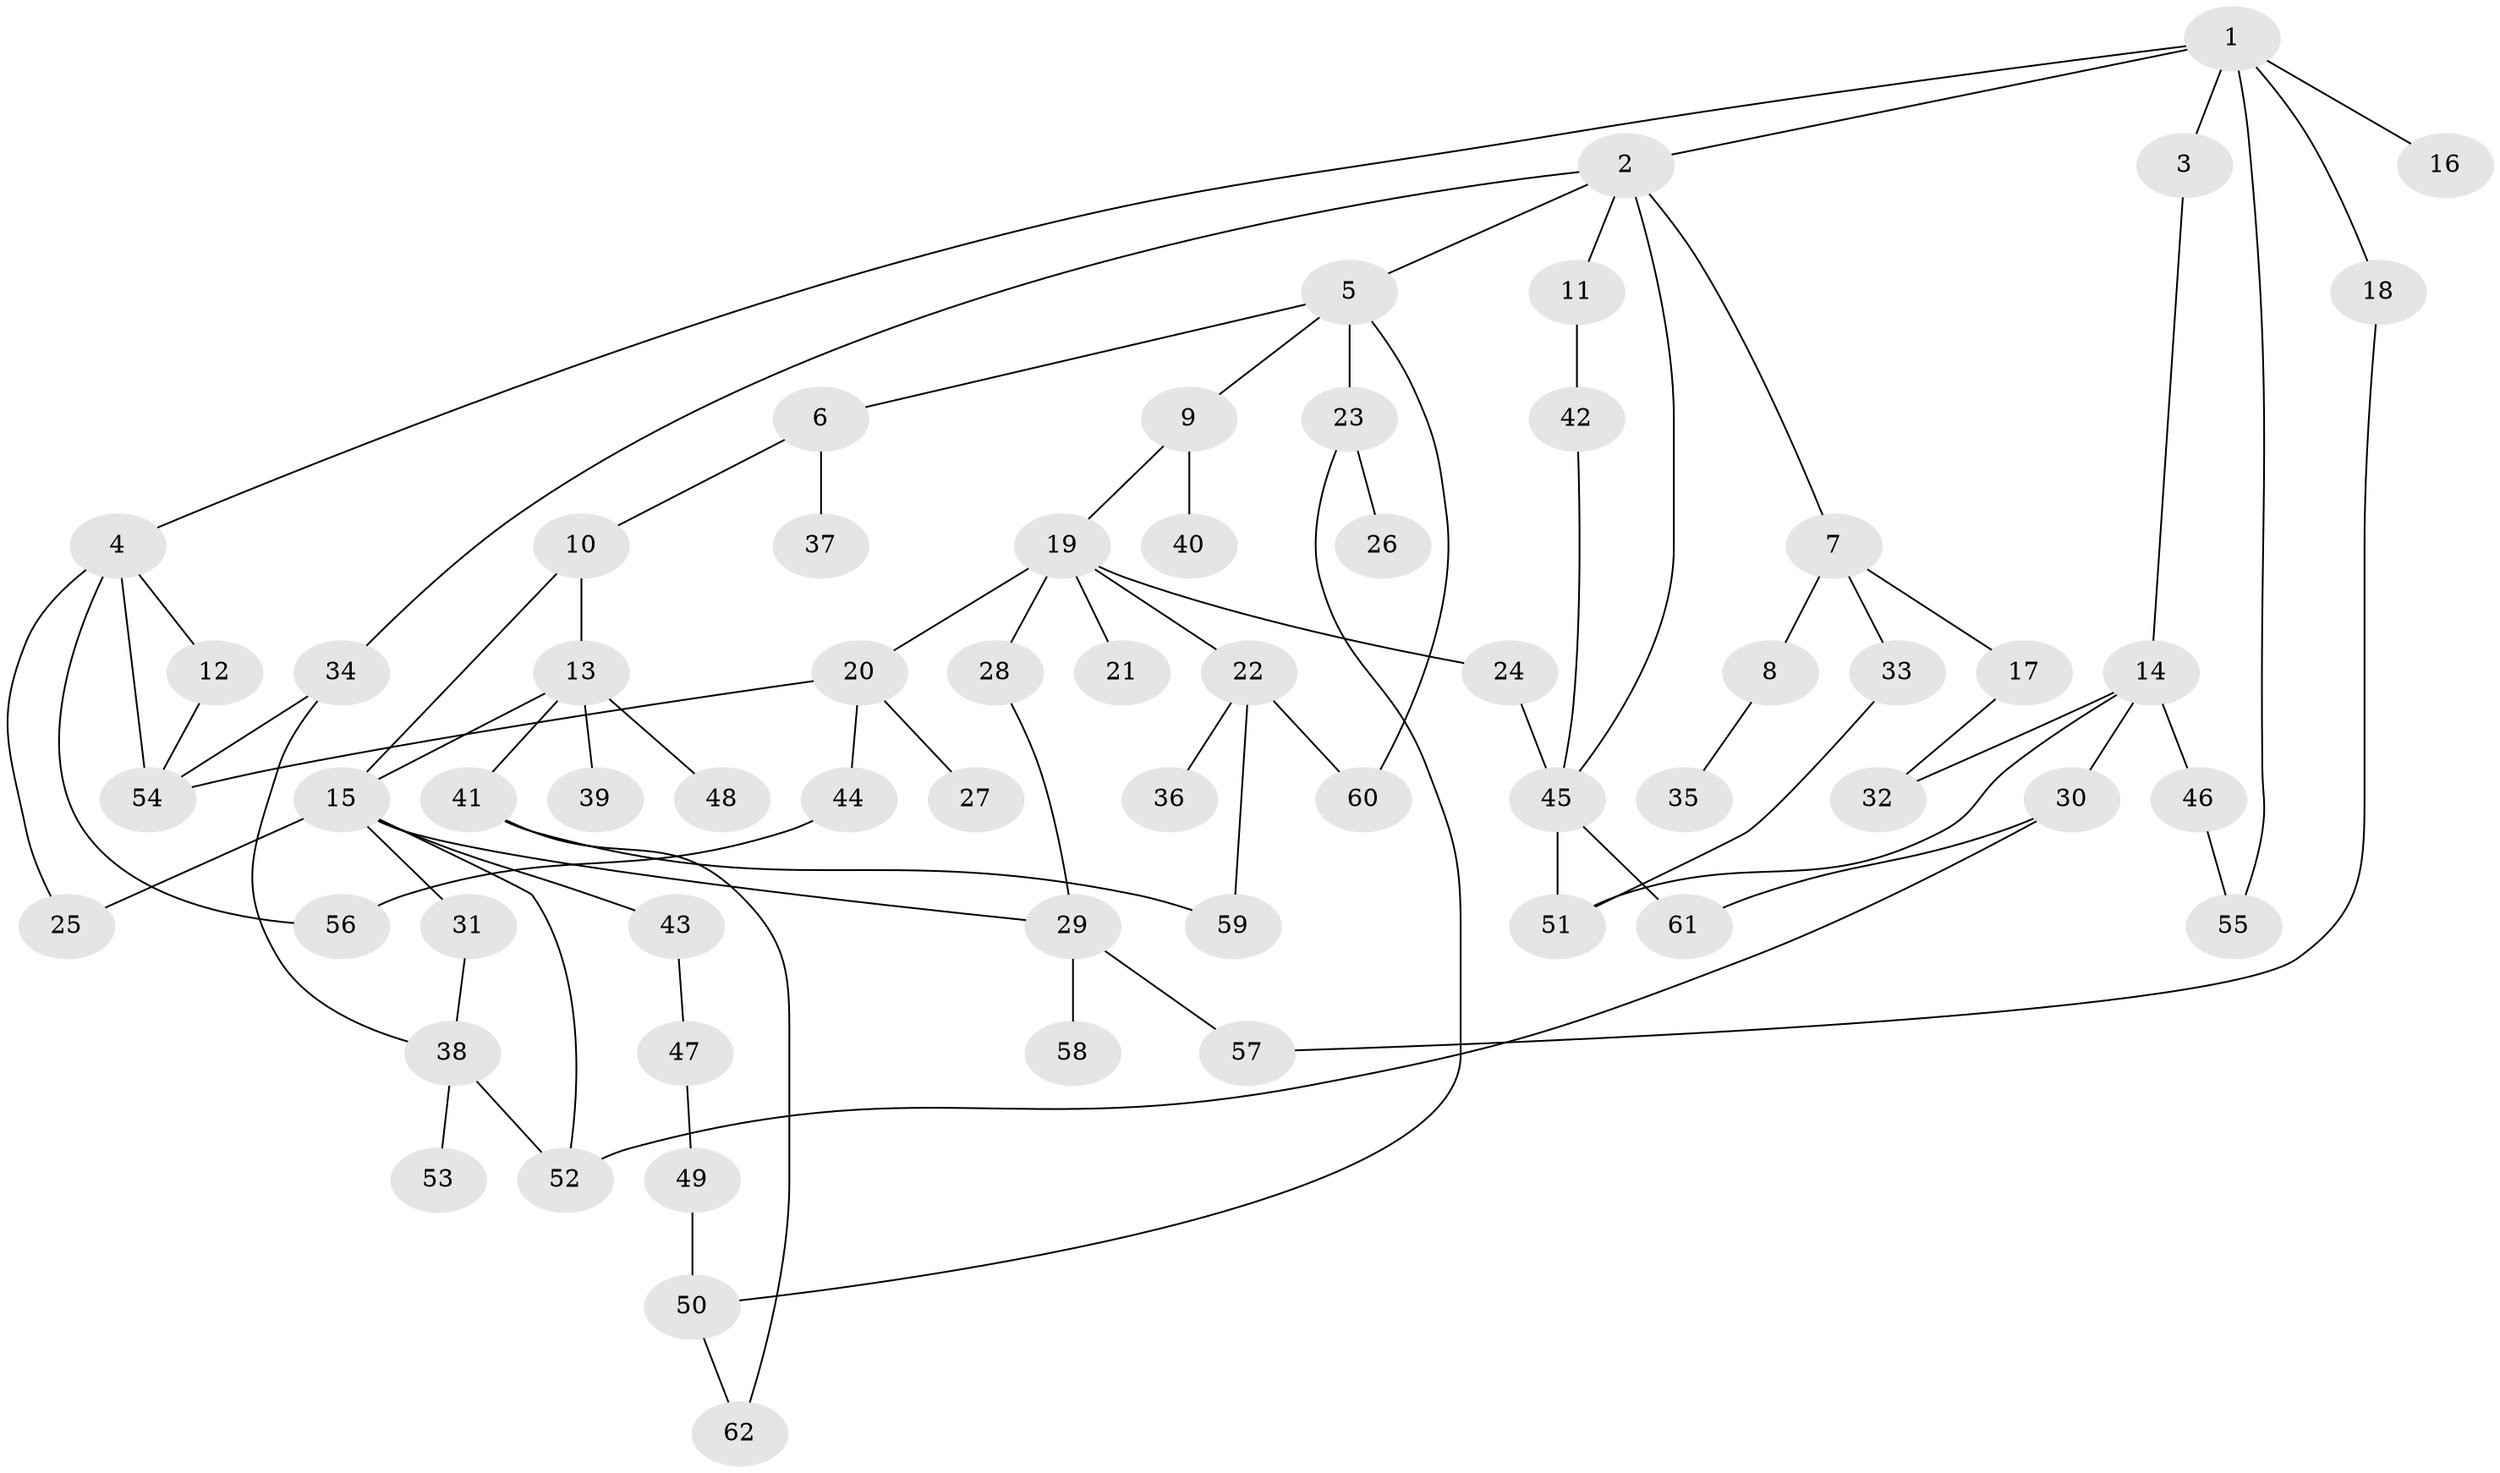 // Generated by graph-tools (version 1.1) at 2025/10/02/27/25 16:10:55]
// undirected, 62 vertices, 83 edges
graph export_dot {
graph [start="1"]
  node [color=gray90,style=filled];
  1;
  2;
  3;
  4;
  5;
  6;
  7;
  8;
  9;
  10;
  11;
  12;
  13;
  14;
  15;
  16;
  17;
  18;
  19;
  20;
  21;
  22;
  23;
  24;
  25;
  26;
  27;
  28;
  29;
  30;
  31;
  32;
  33;
  34;
  35;
  36;
  37;
  38;
  39;
  40;
  41;
  42;
  43;
  44;
  45;
  46;
  47;
  48;
  49;
  50;
  51;
  52;
  53;
  54;
  55;
  56;
  57;
  58;
  59;
  60;
  61;
  62;
  1 -- 2;
  1 -- 3;
  1 -- 4;
  1 -- 16;
  1 -- 18;
  1 -- 55;
  2 -- 5;
  2 -- 7;
  2 -- 11;
  2 -- 34;
  2 -- 45;
  3 -- 14;
  4 -- 12;
  4 -- 56;
  4 -- 25;
  4 -- 54;
  5 -- 6;
  5 -- 9;
  5 -- 23;
  5 -- 60;
  6 -- 10;
  6 -- 37;
  7 -- 8;
  7 -- 17;
  7 -- 33;
  8 -- 35;
  9 -- 19;
  9 -- 40;
  10 -- 13;
  10 -- 15;
  11 -- 42;
  12 -- 54;
  13 -- 15;
  13 -- 39;
  13 -- 41;
  13 -- 48;
  14 -- 30;
  14 -- 46;
  14 -- 51;
  14 -- 32;
  15 -- 25;
  15 -- 29;
  15 -- 31;
  15 -- 43;
  15 -- 52;
  17 -- 32;
  18 -- 57;
  19 -- 20;
  19 -- 21;
  19 -- 22;
  19 -- 24;
  19 -- 28;
  20 -- 27;
  20 -- 44;
  20 -- 54;
  22 -- 36;
  22 -- 59;
  22 -- 60;
  23 -- 26;
  23 -- 50;
  24 -- 45;
  28 -- 29;
  29 -- 58;
  29 -- 57;
  30 -- 52;
  30 -- 61;
  31 -- 38;
  33 -- 51;
  34 -- 54;
  34 -- 38;
  38 -- 53;
  38 -- 52;
  41 -- 62;
  41 -- 59;
  42 -- 45;
  43 -- 47;
  44 -- 56;
  45 -- 51;
  45 -- 61;
  46 -- 55;
  47 -- 49;
  49 -- 50;
  50 -- 62;
}
